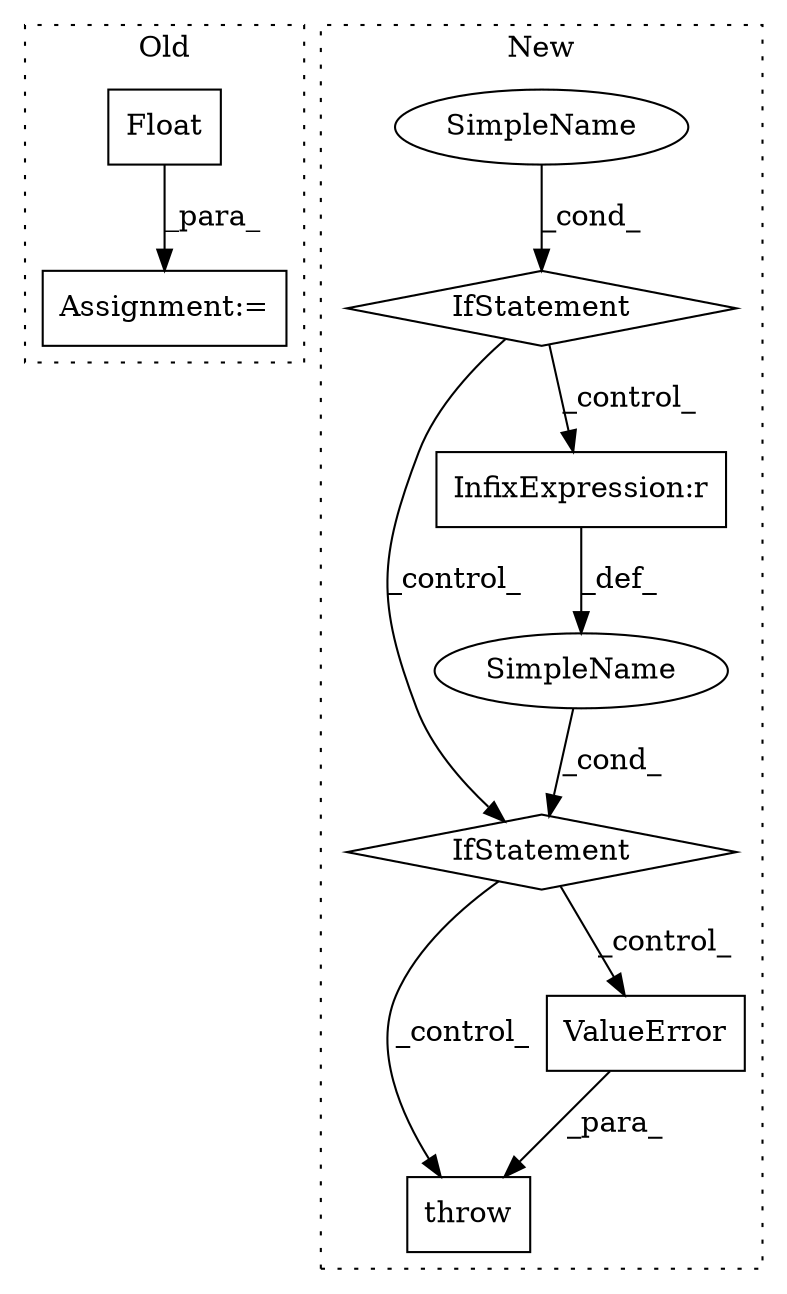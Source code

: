digraph G {
subgraph cluster0 {
1 [label="Float" a="32" s="38280,38290" l="6,1" shape="box"];
6 [label="Assignment:=" a="7" s="38279" l="1" shape="box"];
label = "Old";
style="dotted";
}
subgraph cluster1 {
2 [label="throw" a="53" s="38387" l="6" shape="box"];
3 [label="IfStatement" a="25" s="38363,38375" l="4,2" shape="diamond"];
4 [label="SimpleName" a="42" s="" l="" shape="ellipse"];
5 [label="InfixExpression:r" a="27" s="38371" l="3" shape="box"];
7 [label="SimpleName" a="42" s="" l="" shape="ellipse"];
8 [label="IfStatement" a="25" s="37678,37708" l="4,2" shape="diamond"];
9 [label="ValueError" a="32" s="38393,38474" l="11,2" shape="box"];
label = "New";
style="dotted";
}
1 -> 6 [label="_para_"];
3 -> 9 [label="_control_"];
3 -> 2 [label="_control_"];
4 -> 3 [label="_cond_"];
5 -> 4 [label="_def_"];
7 -> 8 [label="_cond_"];
8 -> 3 [label="_control_"];
8 -> 5 [label="_control_"];
9 -> 2 [label="_para_"];
}